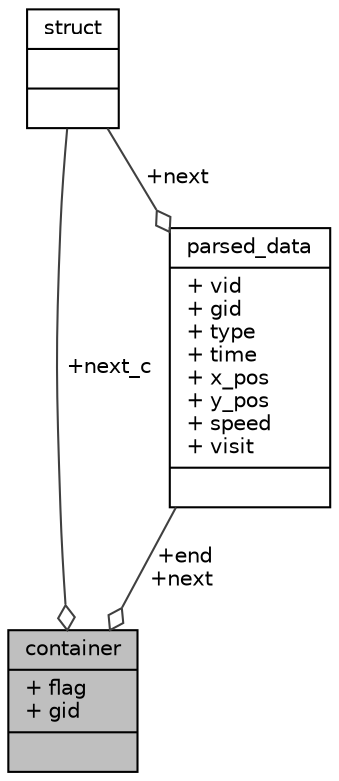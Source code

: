 digraph "container"
{
 // LATEX_PDF_SIZE
  edge [fontname="Helvetica",fontsize="10",labelfontname="Helvetica",labelfontsize="10"];
  node [fontname="Helvetica",fontsize="10",shape=record];
  Node1 [label="{container\n|+ flag\l+ gid\l|}",height=0.2,width=0.4,color="black", fillcolor="grey75", style="filled", fontcolor="black",tooltip=" "];
  Node2 -> Node1 [color="grey25",fontsize="10",style="solid",label=" +next_c" ,arrowhead="odiamond",fontname="Helvetica"];
  Node2 [label="{struct\n||}",height=0.2,width=0.4,color="black", fillcolor="white", style="filled",URL="$structstruct.html",tooltip="holds vehicle id and initial pointer to the head of the linked list in hastable"];
  Node3 -> Node1 [color="grey25",fontsize="10",style="solid",label=" +end\n+next" ,arrowhead="odiamond",fontname="Helvetica"];
  Node3 [label="{parsed_data\n|+ vid\l+ gid\l+ type\l+ time\l+ x_pos\l+ y_pos\l+ speed\l+ visit\l|}",height=0.2,width=0.4,color="black", fillcolor="white", style="filled",URL="$structparsed__data.html",tooltip=" "];
  Node2 -> Node3 [color="grey25",fontsize="10",style="solid",label=" +next" ,arrowhead="odiamond",fontname="Helvetica"];
}

